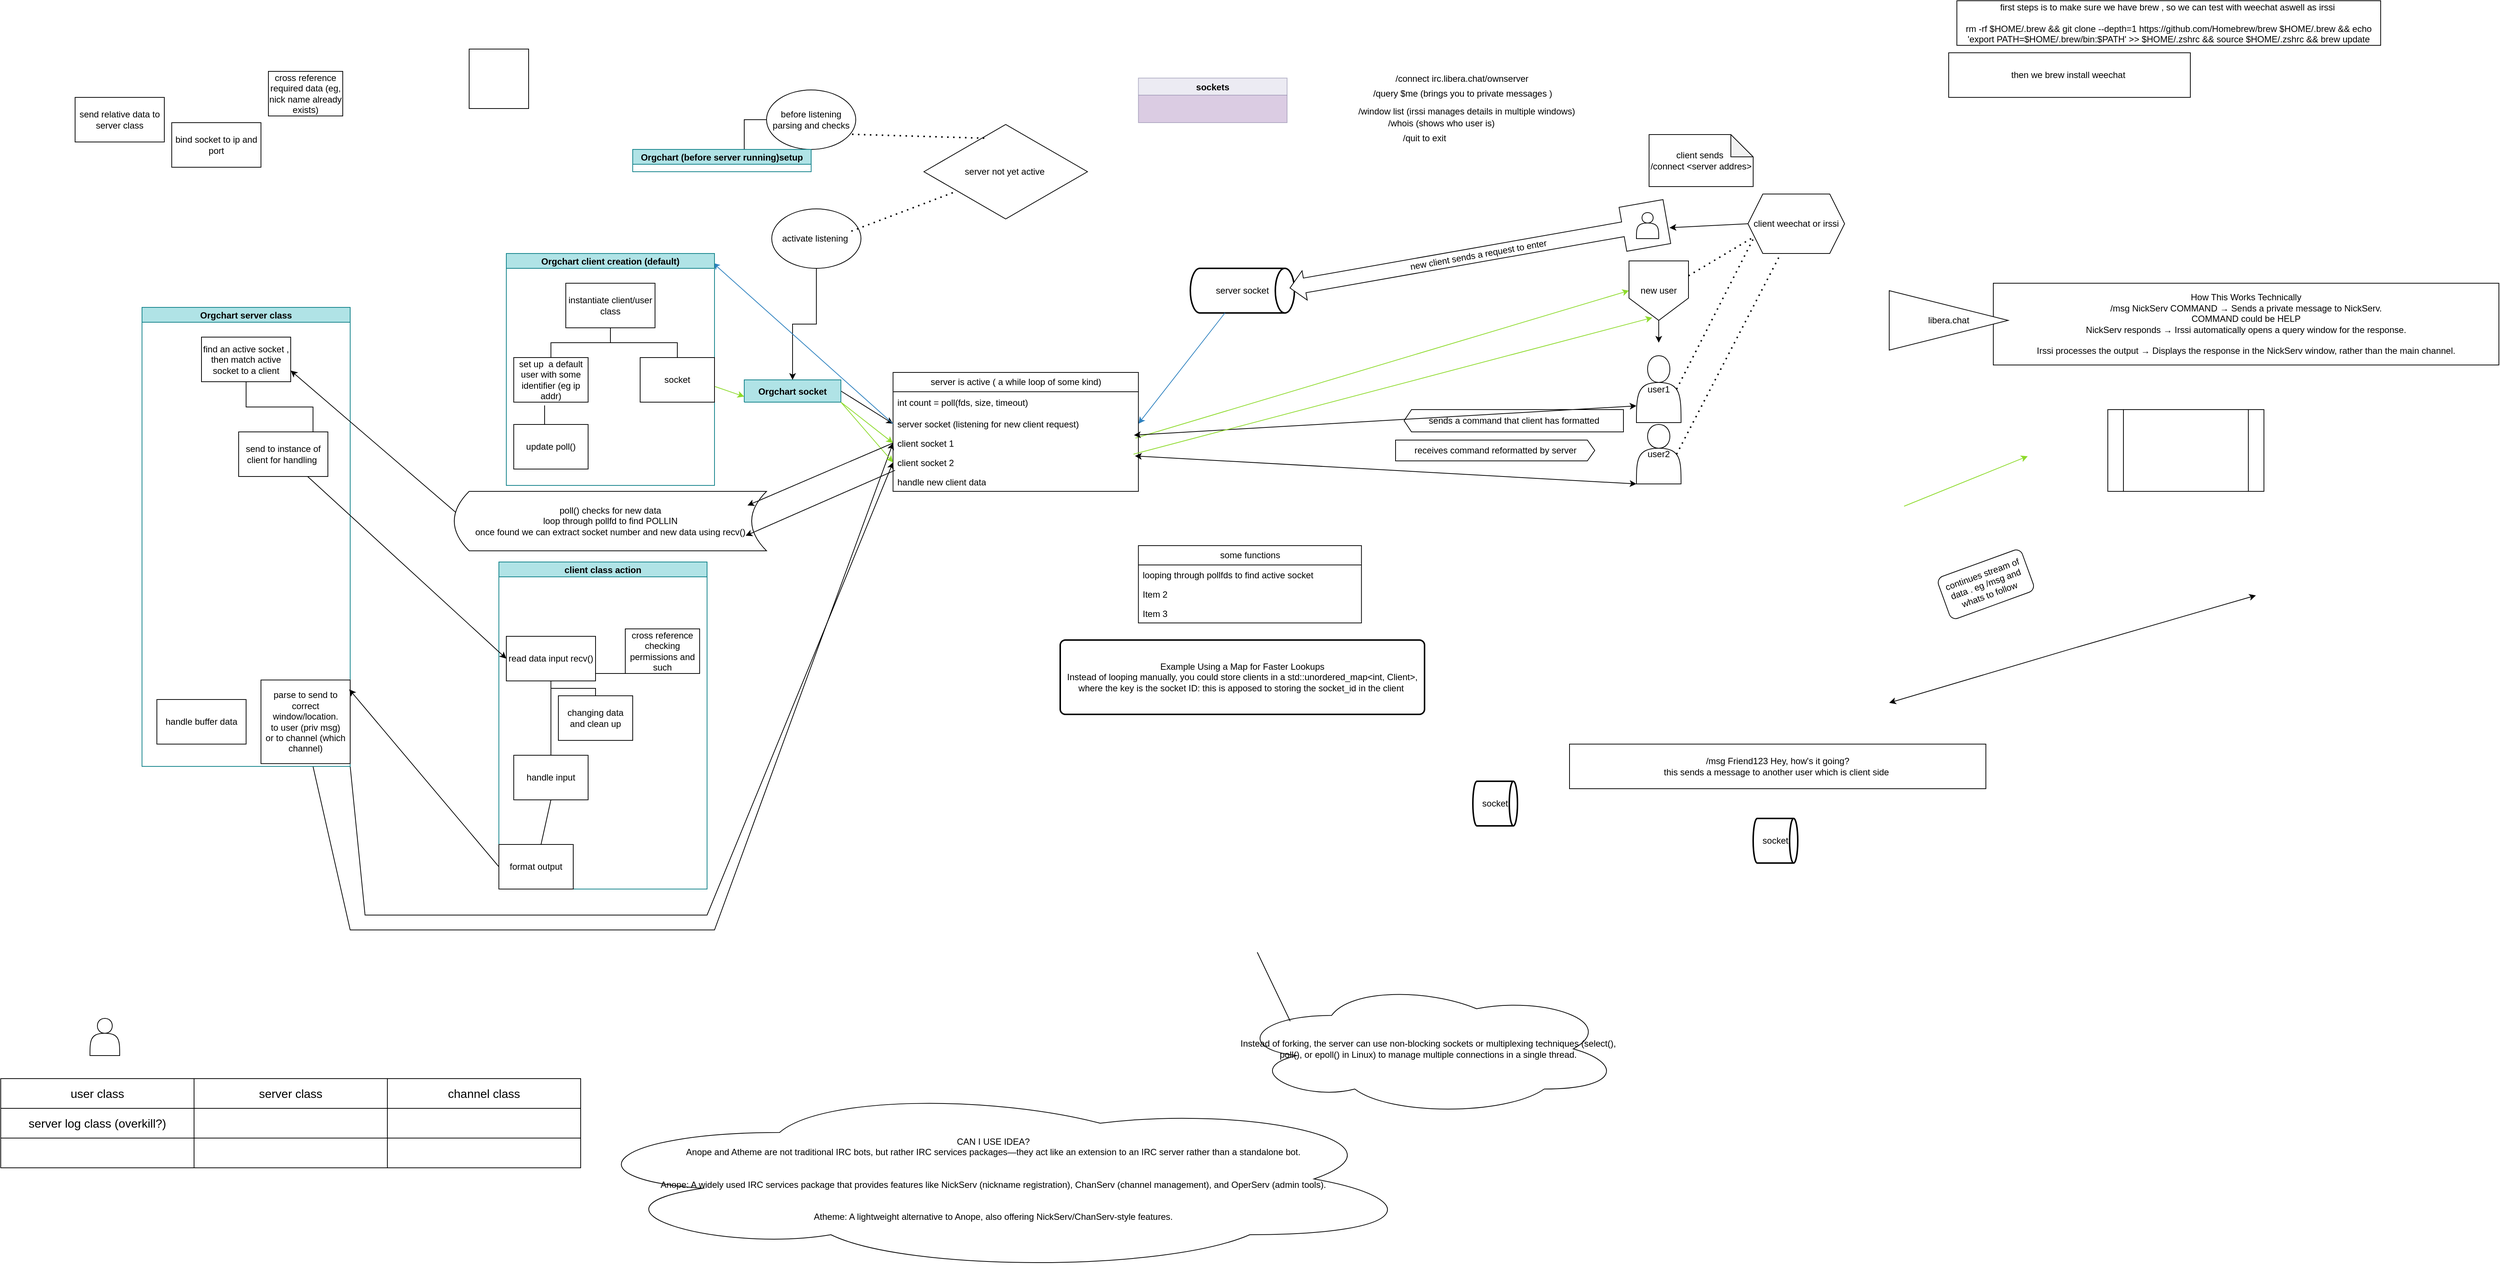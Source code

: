 <mxfile version="26.2.3">
  <diagram id="C5RBs43oDa-KdzZeNtuy" name="Page-1">
    <mxGraphModel dx="3628" dy="2296" grid="1" gridSize="10" guides="1" tooltips="1" connect="1" arrows="1" fold="1" page="1" pageScale="1" pageWidth="827" pageHeight="1169" math="0" shadow="0">
      <root>
        <mxCell id="WIyWlLk6GJQsqaUBKTNV-0" />
        <mxCell id="WIyWlLk6GJQsqaUBKTNV-1" parent="WIyWlLk6GJQsqaUBKTNV-0" />
        <mxCell id="5MD_yXAeS-COMyXmqL5d-62" value="sockets" style="swimlane;fillColor=#d0cee2;swimlaneFillColor=#A680B8;opacity=40;strokeColor=#56517e;" vertex="1" parent="WIyWlLk6GJQsqaUBKTNV-1">
          <mxGeometry x="140.15" y="-96" width="200" height="60" as="geometry" />
        </mxCell>
        <mxCell id="6PssmGfSwWKb-5sigFfC-0" value="first steps is to make sure we have brew , so we can test with weechat aswell as irssi&amp;nbsp;&lt;br&gt;&lt;br&gt;&lt;div&gt;rm -rf $HOME/.brew &amp;amp;&amp;amp; git clone --depth=1 https://github.com/Homebrew/brew $HOME/.brew &amp;amp;&amp;amp; echo &#39;export PATH=$HOME/.brew/bin:$PATH&#39; &amp;gt;&amp;gt; $HOME/.zshrc &amp;amp;&amp;amp; source $HOME/.zshrc &amp;amp;&amp;amp; brew update&lt;br&gt;&lt;/div&gt;" style="rounded=0;whiteSpace=wrap;html=1;" parent="WIyWlLk6GJQsqaUBKTNV-1" vertex="1">
          <mxGeometry x="1241" y="-200" width="570" height="60" as="geometry" />
        </mxCell>
        <mxCell id="6PssmGfSwWKb-5sigFfC-1" value="then we brew install weechat&amp;nbsp;" style="rounded=0;whiteSpace=wrap;html=1;" parent="WIyWlLk6GJQsqaUBKTNV-1" vertex="1">
          <mxGeometry x="1230" y="-130" width="325" height="60" as="geometry" />
        </mxCell>
        <mxCell id="6PssmGfSwWKb-5sigFfC-3" value="client weechat or irssi" style="shape=hexagon;perimeter=hexagonPerimeter2;whiteSpace=wrap;html=1;fixedSize=1;" parent="WIyWlLk6GJQsqaUBKTNV-1" vertex="1">
          <mxGeometry x="960" y="60" width="130" height="80" as="geometry" />
        </mxCell>
        <mxCell id="6PssmGfSwWKb-5sigFfC-4" value="server not yet active&amp;nbsp;" style="html=1;whiteSpace=wrap;aspect=fixed;shape=isoRectangle;" parent="WIyWlLk6GJQsqaUBKTNV-1" vertex="1">
          <mxGeometry x="-148.34" y="-36" width="220" height="132" as="geometry" />
        </mxCell>
        <mxCell id="6PssmGfSwWKb-5sigFfC-5" value="before listening parsing and checks" style="ellipse;whiteSpace=wrap;html=1;" parent="WIyWlLk6GJQsqaUBKTNV-1" vertex="1">
          <mxGeometry x="-360" y="-80" width="120" height="80" as="geometry" />
        </mxCell>
        <mxCell id="5MD_yXAeS-COMyXmqL5d-126" style="edgeStyle=orthogonalEdgeStyle;rounded=0;orthogonalLoop=1;jettySize=auto;html=1;exitX=0.5;exitY=1;exitDx=0;exitDy=0;entryX=0.5;entryY=0;entryDx=0;entryDy=0;" edge="1" parent="WIyWlLk6GJQsqaUBKTNV-1" source="6PssmGfSwWKb-5sigFfC-6" target="5MD_yXAeS-COMyXmqL5d-55">
          <mxGeometry relative="1" as="geometry" />
        </mxCell>
        <mxCell id="6PssmGfSwWKb-5sigFfC-6" value="activate listening&amp;nbsp;" style="ellipse;whiteSpace=wrap;html=1;" parent="WIyWlLk6GJQsqaUBKTNV-1" vertex="1">
          <mxGeometry x="-353" y="80" width="120" height="80" as="geometry" />
        </mxCell>
        <mxCell id="6PssmGfSwWKb-5sigFfC-8" value="" style="endArrow=none;dashed=1;html=1;dashPattern=1 3;strokeWidth=2;rounded=0;exitX=0.958;exitY=0.746;exitDx=0;exitDy=0;exitPerimeter=0;entryX=0.382;entryY=0.159;entryDx=0;entryDy=0;entryPerimeter=0;" parent="WIyWlLk6GJQsqaUBKTNV-1" target="6PssmGfSwWKb-5sigFfC-4" edge="1" source="6PssmGfSwWKb-5sigFfC-5">
          <mxGeometry width="50" height="50" relative="1" as="geometry">
            <mxPoint x="-250" y="300" as="sourcePoint" />
            <mxPoint x="-123.088" y="160" as="targetPoint" />
            <Array as="points" />
          </mxGeometry>
        </mxCell>
        <mxCell id="6PssmGfSwWKb-5sigFfC-9" value="" style="endArrow=none;dashed=1;html=1;dashPattern=1 3;strokeWidth=2;rounded=0;entryX=0.2;entryY=0.699;entryDx=0;entryDy=0;entryPerimeter=0;exitX=0.892;exitY=0.375;exitDx=0;exitDy=0;exitPerimeter=0;" parent="WIyWlLk6GJQsqaUBKTNV-1" target="6PssmGfSwWKb-5sigFfC-4" edge="1" source="6PssmGfSwWKb-5sigFfC-6">
          <mxGeometry width="50" height="50" relative="1" as="geometry">
            <mxPoint x="-210" y="460" as="sourcePoint" />
            <mxPoint x="-160" y="410" as="targetPoint" />
          </mxGeometry>
        </mxCell>
        <mxCell id="6PssmGfSwWKb-5sigFfC-16" value="/query $me (brings you to private messages )" style="text;strokeColor=none;fillColor=none;align=left;verticalAlign=middle;spacingLeft=4;spacingRight=4;overflow=hidden;points=[[0,0.5],[1,0.5]];portConstraint=eastwest;rotatable=0;whiteSpace=wrap;html=1;" parent="WIyWlLk6GJQsqaUBKTNV-1" vertex="1">
          <mxGeometry x="450" y="-90" width="350" height="30" as="geometry" />
        </mxCell>
        <mxCell id="6PssmGfSwWKb-5sigFfC-17" value="/connect irc.libera.chat/ownserver" style="text;strokeColor=none;fillColor=none;align=left;verticalAlign=middle;spacingLeft=4;spacingRight=4;overflow=hidden;points=[[0,0.5],[1,0.5]];portConstraint=eastwest;rotatable=0;whiteSpace=wrap;html=1;" parent="WIyWlLk6GJQsqaUBKTNV-1" vertex="1">
          <mxGeometry x="480" y="-110" width="390" height="30" as="geometry" />
        </mxCell>
        <mxCell id="6PssmGfSwWKb-5sigFfC-18" value="/quit to exit" style="text;strokeColor=none;fillColor=none;align=left;verticalAlign=middle;spacingLeft=4;spacingRight=4;overflow=hidden;points=[[0,0.5],[1,0.5]];portConstraint=eastwest;rotatable=0;whiteSpace=wrap;html=1;" parent="WIyWlLk6GJQsqaUBKTNV-1" vertex="1">
          <mxGeometry x="490" y="-30" width="310" height="30" as="geometry" />
        </mxCell>
        <mxCell id="6PssmGfSwWKb-5sigFfC-19" value="/whois (shows who user is)" style="text;strokeColor=none;fillColor=none;align=left;verticalAlign=middle;spacingLeft=4;spacingRight=4;overflow=hidden;points=[[0,0.5],[1,0.5]];portConstraint=eastwest;rotatable=0;whiteSpace=wrap;html=1;" parent="WIyWlLk6GJQsqaUBKTNV-1" vertex="1">
          <mxGeometry x="470" y="-50" width="290" height="30" as="geometry" />
        </mxCell>
        <mxCell id="6PssmGfSwWKb-5sigFfC-20" value="/window list (irssi manages details in multiple windows)" style="text;strokeColor=none;fillColor=none;align=left;verticalAlign=middle;spacingLeft=4;spacingRight=4;overflow=hidden;points=[[0,0.5],[1,0.5]];portConstraint=eastwest;rotatable=0;whiteSpace=wrap;html=1;" parent="WIyWlLk6GJQsqaUBKTNV-1" vertex="1">
          <mxGeometry x="430" y="-66" width="460" height="30" as="geometry" />
        </mxCell>
        <mxCell id="6PssmGfSwWKb-5sigFfC-22" value="&lt;div&gt;How This Works Technically&lt;/div&gt;&lt;div&gt;/msg NickServ COMMAND → Sends a private message to NickServ.&lt;/div&gt;&lt;div&gt;COMMAND could be HELP&lt;/div&gt;&lt;div&gt;NickServ responds → Irssi automatically opens a query window for the response.&lt;/div&gt;&lt;div&gt;&lt;br&gt;&lt;/div&gt;&lt;div&gt;Irssi processes the output → Displays the response in the NickServ window, rather than the main channel.&lt;/div&gt;" style="rounded=0;whiteSpace=wrap;html=1;" parent="WIyWlLk6GJQsqaUBKTNV-1" vertex="1">
          <mxGeometry x="1290" y="180" width="680" height="110" as="geometry" />
        </mxCell>
        <mxCell id="6PssmGfSwWKb-5sigFfC-24" value="libera.chat" style="triangle;whiteSpace=wrap;html=1;" parent="WIyWlLk6GJQsqaUBKTNV-1" vertex="1">
          <mxGeometry x="1150" y="190" width="160" height="80" as="geometry" />
        </mxCell>
        <mxCell id="6PssmGfSwWKb-5sigFfC-25" value="/msg Friend123 Hey, how&#39;s it going?&lt;br&gt;this sends a message to another user which is client side&amp;nbsp;" style="rounded=0;whiteSpace=wrap;html=1;" parent="WIyWlLk6GJQsqaUBKTNV-1" vertex="1">
          <mxGeometry x="720" y="800" width="560" height="60" as="geometry" />
        </mxCell>
        <mxCell id="6PssmGfSwWKb-5sigFfC-27" value="" style="shape=actor;whiteSpace=wrap;html=1;" parent="WIyWlLk6GJQsqaUBKTNV-1" vertex="1">
          <mxGeometry x="-1270" y="1169" width="40" height="50" as="geometry" />
        </mxCell>
        <mxCell id="6PssmGfSwWKb-5sigFfC-28" value="&lt;div&gt;CAN I USE IDEA?&lt;/div&gt;Anope and Atheme are not traditional IRC bots, but rather IRC services packages—they act like an extension to an IRC server rather than a standalone bot.&lt;br&gt;&lt;br&gt;&lt;br&gt;Anope: A widely used IRC services package that provides features like NickServ (nickname registration), ChanServ (channel management), and OperServ (admin tools).&lt;br&gt;&lt;br&gt;&lt;br&gt;Atheme: A lightweight alternative to Anope, also offering NickServ/ChanServ-style features." style="ellipse;shape=cloud;whiteSpace=wrap;html=1;" parent="WIyWlLk6GJQsqaUBKTNV-1" vertex="1">
          <mxGeometry x="-630" y="1260" width="1150" height="250" as="geometry" />
        </mxCell>
        <mxCell id="6PssmGfSwWKb-5sigFfC-29" value="" style="shape=table;startSize=0;container=1;collapsible=0;childLayout=tableLayout;fontSize=16;" parent="WIyWlLk6GJQsqaUBKTNV-1" vertex="1">
          <mxGeometry x="-1390" y="1250" width="780" height="120" as="geometry" />
        </mxCell>
        <mxCell id="6PssmGfSwWKb-5sigFfC-30" value="" style="shape=tableRow;horizontal=0;startSize=0;swimlaneHead=0;swimlaneBody=0;strokeColor=inherit;top=0;left=0;bottom=0;right=0;collapsible=0;dropTarget=0;fillColor=none;points=[[0,0.5],[1,0.5]];portConstraint=eastwest;fontSize=16;" parent="6PssmGfSwWKb-5sigFfC-29" vertex="1">
          <mxGeometry width="780" height="40" as="geometry" />
        </mxCell>
        <mxCell id="6PssmGfSwWKb-5sigFfC-31" value="user class" style="shape=partialRectangle;html=1;whiteSpace=wrap;connectable=0;strokeColor=inherit;overflow=hidden;fillColor=none;top=0;left=0;bottom=0;right=0;pointerEvents=1;fontSize=16;" parent="6PssmGfSwWKb-5sigFfC-30" vertex="1">
          <mxGeometry width="260" height="40" as="geometry">
            <mxRectangle width="260" height="40" as="alternateBounds" />
          </mxGeometry>
        </mxCell>
        <mxCell id="6PssmGfSwWKb-5sigFfC-32" value="server class" style="shape=partialRectangle;html=1;whiteSpace=wrap;connectable=0;strokeColor=inherit;overflow=hidden;fillColor=none;top=0;left=0;bottom=0;right=0;pointerEvents=1;fontSize=16;" parent="6PssmGfSwWKb-5sigFfC-30" vertex="1">
          <mxGeometry x="260" width="260" height="40" as="geometry">
            <mxRectangle width="260" height="40" as="alternateBounds" />
          </mxGeometry>
        </mxCell>
        <mxCell id="6PssmGfSwWKb-5sigFfC-33" value="channel class" style="shape=partialRectangle;html=1;whiteSpace=wrap;connectable=0;strokeColor=inherit;overflow=hidden;fillColor=none;top=0;left=0;bottom=0;right=0;pointerEvents=1;fontSize=16;" parent="6PssmGfSwWKb-5sigFfC-30" vertex="1">
          <mxGeometry x="520" width="260" height="40" as="geometry">
            <mxRectangle width="260" height="40" as="alternateBounds" />
          </mxGeometry>
        </mxCell>
        <mxCell id="6PssmGfSwWKb-5sigFfC-34" value="" style="shape=tableRow;horizontal=0;startSize=0;swimlaneHead=0;swimlaneBody=0;strokeColor=inherit;top=0;left=0;bottom=0;right=0;collapsible=0;dropTarget=0;fillColor=none;points=[[0,0.5],[1,0.5]];portConstraint=eastwest;fontSize=16;" parent="6PssmGfSwWKb-5sigFfC-29" vertex="1">
          <mxGeometry y="40" width="780" height="40" as="geometry" />
        </mxCell>
        <mxCell id="6PssmGfSwWKb-5sigFfC-35" value="server log class (overkill?)" style="shape=partialRectangle;html=1;whiteSpace=wrap;connectable=0;strokeColor=inherit;overflow=hidden;fillColor=none;top=0;left=0;bottom=0;right=0;pointerEvents=1;fontSize=16;" parent="6PssmGfSwWKb-5sigFfC-34" vertex="1">
          <mxGeometry width="260" height="40" as="geometry">
            <mxRectangle width="260" height="40" as="alternateBounds" />
          </mxGeometry>
        </mxCell>
        <mxCell id="6PssmGfSwWKb-5sigFfC-36" value="" style="shape=partialRectangle;html=1;whiteSpace=wrap;connectable=0;strokeColor=inherit;overflow=hidden;fillColor=none;top=0;left=0;bottom=0;right=0;pointerEvents=1;fontSize=16;" parent="6PssmGfSwWKb-5sigFfC-34" vertex="1">
          <mxGeometry x="260" width="260" height="40" as="geometry">
            <mxRectangle width="260" height="40" as="alternateBounds" />
          </mxGeometry>
        </mxCell>
        <mxCell id="6PssmGfSwWKb-5sigFfC-37" value="" style="shape=partialRectangle;html=1;whiteSpace=wrap;connectable=0;strokeColor=inherit;overflow=hidden;fillColor=none;top=0;left=0;bottom=0;right=0;pointerEvents=1;fontSize=16;" parent="6PssmGfSwWKb-5sigFfC-34" vertex="1">
          <mxGeometry x="520" width="260" height="40" as="geometry">
            <mxRectangle width="260" height="40" as="alternateBounds" />
          </mxGeometry>
        </mxCell>
        <mxCell id="6PssmGfSwWKb-5sigFfC-38" value="" style="shape=tableRow;horizontal=0;startSize=0;swimlaneHead=0;swimlaneBody=0;strokeColor=inherit;top=0;left=0;bottom=0;right=0;collapsible=0;dropTarget=0;fillColor=none;points=[[0,0.5],[1,0.5]];portConstraint=eastwest;fontSize=16;" parent="6PssmGfSwWKb-5sigFfC-29" vertex="1">
          <mxGeometry y="80" width="780" height="40" as="geometry" />
        </mxCell>
        <mxCell id="6PssmGfSwWKb-5sigFfC-39" value="" style="shape=partialRectangle;html=1;whiteSpace=wrap;connectable=0;strokeColor=inherit;overflow=hidden;fillColor=none;top=0;left=0;bottom=0;right=0;pointerEvents=1;fontSize=16;" parent="6PssmGfSwWKb-5sigFfC-38" vertex="1">
          <mxGeometry width="260" height="40" as="geometry">
            <mxRectangle width="260" height="40" as="alternateBounds" />
          </mxGeometry>
        </mxCell>
        <mxCell id="6PssmGfSwWKb-5sigFfC-40" value="" style="shape=partialRectangle;html=1;whiteSpace=wrap;connectable=0;strokeColor=inherit;overflow=hidden;fillColor=none;top=0;left=0;bottom=0;right=0;pointerEvents=1;fontSize=16;" parent="6PssmGfSwWKb-5sigFfC-38" vertex="1">
          <mxGeometry x="260" width="260" height="40" as="geometry">
            <mxRectangle width="260" height="40" as="alternateBounds" />
          </mxGeometry>
        </mxCell>
        <mxCell id="6PssmGfSwWKb-5sigFfC-41" value="" style="shape=partialRectangle;html=1;whiteSpace=wrap;connectable=0;strokeColor=inherit;overflow=hidden;fillColor=none;top=0;left=0;bottom=0;right=0;pointerEvents=1;fontSize=16;" parent="6PssmGfSwWKb-5sigFfC-38" vertex="1">
          <mxGeometry x="520" width="260" height="40" as="geometry">
            <mxRectangle width="260" height="40" as="alternateBounds" />
          </mxGeometry>
        </mxCell>
        <mxCell id="6PssmGfSwWKb-5sigFfC-42" value="" style="shape=process;whiteSpace=wrap;html=1;backgroundOutline=1;" parent="WIyWlLk6GJQsqaUBKTNV-1" vertex="1">
          <mxGeometry x="1444" y="350" width="210" height="110" as="geometry" />
        </mxCell>
        <mxCell id="6PssmGfSwWKb-5sigFfC-44" value="user2" style="shape=actor;whiteSpace=wrap;html=1;" parent="WIyWlLk6GJQsqaUBKTNV-1" vertex="1">
          <mxGeometry x="810" y="370" width="60" height="80" as="geometry" />
        </mxCell>
        <mxCell id="6PssmGfSwWKb-5sigFfC-45" value="" style="endArrow=none;dashed=1;html=1;dashPattern=1 3;strokeWidth=2;rounded=0;exitX=0.9;exitY=0.5;exitDx=0;exitDy=0;exitPerimeter=0;" parent="WIyWlLk6GJQsqaUBKTNV-1" source="6PssmGfSwWKb-5sigFfC-44" target="6PssmGfSwWKb-5sigFfC-3" edge="1">
          <mxGeometry width="50" height="50" relative="1" as="geometry">
            <mxPoint x="590" y="320" as="sourcePoint" />
            <mxPoint x="640" y="270" as="targetPoint" />
          </mxGeometry>
        </mxCell>
        <mxCell id="6PssmGfSwWKb-5sigFfC-48" value="" style="endArrow=classic;startArrow=classic;html=1;rounded=0;exitX=0.986;exitY=0.167;exitDx=0;exitDy=0;exitPerimeter=0;entryX=0;entryY=1;entryDx=0;entryDy=0;entryPerimeter=0;" parent="WIyWlLk6GJQsqaUBKTNV-1" source="5MD_yXAeS-COMyXmqL5d-67" target="6PssmGfSwWKb-5sigFfC-44" edge="1">
          <mxGeometry width="50" height="50" relative="1" as="geometry">
            <mxPoint x="400" y="520" as="sourcePoint" />
            <mxPoint x="450" y="470" as="targetPoint" />
          </mxGeometry>
        </mxCell>
        <mxCell id="6PssmGfSwWKb-5sigFfC-50" value="user1" style="shape=actor;whiteSpace=wrap;html=1;" parent="WIyWlLk6GJQsqaUBKTNV-1" vertex="1">
          <mxGeometry x="810" y="277.5" width="60" height="90" as="geometry" />
        </mxCell>
        <mxCell id="6PssmGfSwWKb-5sigFfC-51" value="" style="endArrow=none;dashed=1;html=1;dashPattern=1 3;strokeWidth=2;rounded=0;entryX=0;entryY=0.75;entryDx=0;entryDy=0;exitX=0.9;exitY=0.5;exitDx=0;exitDy=0;exitPerimeter=0;" parent="WIyWlLk6GJQsqaUBKTNV-1" source="6PssmGfSwWKb-5sigFfC-50" target="6PssmGfSwWKb-5sigFfC-3" edge="1">
          <mxGeometry width="50" height="50" relative="1" as="geometry">
            <mxPoint x="530" y="320" as="sourcePoint" />
            <mxPoint x="580" y="270" as="targetPoint" />
          </mxGeometry>
        </mxCell>
        <mxCell id="6PssmGfSwWKb-5sigFfC-53" value="" style="endArrow=classic;startArrow=classic;html=1;rounded=0;entryX=0.054;entryY=0.963;entryDx=0;entryDy=0;entryPerimeter=0;" parent="WIyWlLk6GJQsqaUBKTNV-1" edge="1">
          <mxGeometry width="50" height="50" relative="1" as="geometry">
            <mxPoint x="1150" y="744.441" as="sourcePoint" />
            <mxPoint x="1643.24" y="600.0" as="targetPoint" />
            <Array as="points">
              <mxPoint x="1390" y="673.33" />
            </Array>
          </mxGeometry>
        </mxCell>
        <mxCell id="6PssmGfSwWKb-5sigFfC-56" value="continues stream of data . eg /msg and whats to follow" style="rounded=1;whiteSpace=wrap;html=1;rotation=-20;" parent="WIyWlLk6GJQsqaUBKTNV-1" vertex="1">
          <mxGeometry x="1220" y="555" width="120" height="60" as="geometry" />
        </mxCell>
        <mxCell id="6PssmGfSwWKb-5sigFfC-61" value="Instead of forking, the server can use non-blocking sockets or multiplexing techniques (select(), poll(), or epoll() in Linux) to manage multiple connections in a single thread." style="ellipse;shape=cloud;whiteSpace=wrap;html=1;" parent="WIyWlLk6GJQsqaUBKTNV-1" vertex="1">
          <mxGeometry x="270" y="1120" width="520" height="180" as="geometry" />
        </mxCell>
        <mxCell id="6PssmGfSwWKb-5sigFfC-63" value="" style="endArrow=none;html=1;rounded=0;exitX=0.143;exitY=0.293;exitDx=0;exitDy=0;exitPerimeter=0;" parent="WIyWlLk6GJQsqaUBKTNV-1" source="6PssmGfSwWKb-5sigFfC-61" edge="1">
          <mxGeometry width="50" height="50" relative="1" as="geometry">
            <mxPoint x="340" y="940" as="sourcePoint" />
            <mxPoint x="300" y="1080" as="targetPoint" />
          </mxGeometry>
        </mxCell>
        <mxCell id="5MD_yXAeS-COMyXmqL5d-1" value="server socket" style="strokeWidth=2;html=1;shape=mxgraph.flowchart.direct_data;whiteSpace=wrap;" vertex="1" parent="WIyWlLk6GJQsqaUBKTNV-1">
          <mxGeometry x="210" y="160" width="140" height="60" as="geometry" />
        </mxCell>
        <mxCell id="5MD_yXAeS-COMyXmqL5d-2" value="" style="endArrow=classic;html=1;rounded=0;entryX=0;entryY=0.5;entryDx=0;entryDy=0;exitX=1;exitY=0.5;exitDx=0;exitDy=0;" edge="1" parent="WIyWlLk6GJQsqaUBKTNV-1" source="5MD_yXAeS-COMyXmqL5d-55" target="5MD_yXAeS-COMyXmqL5d-65">
          <mxGeometry width="50" height="50" relative="1" as="geometry">
            <mxPoint x="80" y="310" as="sourcePoint" />
            <mxPoint x="180" y="190" as="targetPoint" />
          </mxGeometry>
        </mxCell>
        <mxCell id="5MD_yXAeS-COMyXmqL5d-8" value="new client sends a request to enter" style="html=1;shadow=0;dashed=0;align=center;verticalAlign=middle;shape=mxgraph.arrows2.calloutArrow;dy=10;dx=20;notch=60;arrowHead=10;flipH=1;rotation=-10;" vertex="1" parent="WIyWlLk6GJQsqaUBKTNV-1">
          <mxGeometry x="340.15" y="111.74" width="514.68" height="60" as="geometry" />
        </mxCell>
        <mxCell id="5MD_yXAeS-COMyXmqL5d-9" value="&lt;div&gt;&lt;br&gt;&lt;/div&gt;" style="shape=actor;whiteSpace=wrap;html=1;align=center;" vertex="1" parent="WIyWlLk6GJQsqaUBKTNV-1">
          <mxGeometry x="810" y="85" width="30" height="35" as="geometry" />
        </mxCell>
        <mxCell id="5MD_yXAeS-COMyXmqL5d-11" value="" style="endArrow=classic;html=1;rounded=0;exitX=0;exitY=0.5;exitDx=0;exitDy=0;entryX=-0.004;entryY=0.646;entryDx=0;entryDy=0;entryPerimeter=0;" edge="1" parent="WIyWlLk6GJQsqaUBKTNV-1" source="6PssmGfSwWKb-5sigFfC-3" target="5MD_yXAeS-COMyXmqL5d-8">
          <mxGeometry width="50" height="50" relative="1" as="geometry">
            <mxPoint x="830" y="140" as="sourcePoint" />
            <mxPoint x="880" y="90" as="targetPoint" />
          </mxGeometry>
        </mxCell>
        <mxCell id="5MD_yXAeS-COMyXmqL5d-12" value="client sends&amp;nbsp;&lt;div&gt;/connect &amp;lt;server addres&amp;gt;&lt;/div&gt;" style="shape=note;whiteSpace=wrap;html=1;backgroundOutline=1;darkOpacity=0.05;" vertex="1" parent="WIyWlLk6GJQsqaUBKTNV-1">
          <mxGeometry x="827" y="-20" width="140" height="70" as="geometry" />
        </mxCell>
        <mxCell id="5MD_yXAeS-COMyXmqL5d-13" value="" style="endArrow=classic;html=1;rounded=0;fillColor=#dae8fc;strokeColor=#2D81BF;entryX=1;entryY=0.5;entryDx=0;entryDy=0;" edge="1" parent="WIyWlLk6GJQsqaUBKTNV-1" source="5MD_yXAeS-COMyXmqL5d-1" target="5MD_yXAeS-COMyXmqL5d-65">
          <mxGeometry width="50" height="50" relative="1" as="geometry">
            <mxPoint x="20" y="380" as="sourcePoint" />
            <mxPoint x="130" y="310" as="targetPoint" />
          </mxGeometry>
        </mxCell>
        <mxCell id="5MD_yXAeS-COMyXmqL5d-15" value="" style="endArrow=classic;html=1;rounded=0;entryX=-0.03;entryY=0.663;entryDx=0;entryDy=0;entryPerimeter=0;exitX=0.724;exitY=0.224;exitDx=0;exitDy=0;exitPerimeter=0;strokeColor=#8DDA2B;" edge="1" parent="WIyWlLk6GJQsqaUBKTNV-1">
          <mxGeometry width="50" height="50" relative="1" as="geometry">
            <mxPoint x="1170" y="480.0" as="sourcePoint" />
            <mxPoint x="1336.3" y="412.7" as="targetPoint" />
          </mxGeometry>
        </mxCell>
        <mxCell id="5MD_yXAeS-COMyXmqL5d-16" value="" style="endArrow=classic;html=1;rounded=0;exitX=0.988;exitY=0.244;exitDx=0;exitDy=0;strokeColor=#8DDA2B;entryX=0;entryY=0.5;entryDx=0;entryDy=0;exitPerimeter=0;" edge="1" parent="WIyWlLk6GJQsqaUBKTNV-1" source="5MD_yXAeS-COMyXmqL5d-66" target="5MD_yXAeS-COMyXmqL5d-19">
          <mxGeometry width="50" height="50" relative="1" as="geometry">
            <mxPoint x="340" y="355" as="sourcePoint" />
            <mxPoint x="790" y="190" as="targetPoint" />
          </mxGeometry>
        </mxCell>
        <mxCell id="5MD_yXAeS-COMyXmqL5d-22" style="edgeStyle=orthogonalEdgeStyle;rounded=0;orthogonalLoop=1;jettySize=auto;html=1;" edge="1" parent="WIyWlLk6GJQsqaUBKTNV-1" source="5MD_yXAeS-COMyXmqL5d-19">
          <mxGeometry relative="1" as="geometry">
            <mxPoint x="840" y="260" as="targetPoint" />
          </mxGeometry>
        </mxCell>
        <mxCell id="5MD_yXAeS-COMyXmqL5d-19" value="new user" style="shape=offPageConnector;whiteSpace=wrap;html=1;" vertex="1" parent="WIyWlLk6GJQsqaUBKTNV-1">
          <mxGeometry x="800" y="150" width="80" height="80" as="geometry" />
        </mxCell>
        <mxCell id="5MD_yXAeS-COMyXmqL5d-21" value="" style="endArrow=none;dashed=1;html=1;dashPattern=1 3;strokeWidth=2;rounded=0;entryX=0;entryY=0.75;entryDx=0;entryDy=0;exitX=1;exitY=0.25;exitDx=0;exitDy=0;" edge="1" parent="WIyWlLk6GJQsqaUBKTNV-1" source="5MD_yXAeS-COMyXmqL5d-19" target="6PssmGfSwWKb-5sigFfC-3">
          <mxGeometry width="50" height="50" relative="1" as="geometry">
            <mxPoint x="880" y="190" as="sourcePoint" />
            <mxPoint x="930" y="140" as="targetPoint" />
          </mxGeometry>
        </mxCell>
        <mxCell id="5MD_yXAeS-COMyXmqL5d-26" value="sends a command that client has formatted" style="html=1;shadow=0;dashed=0;align=center;verticalAlign=middle;shape=mxgraph.arrows2.arrow;dy=0;dx=10;notch=0;rotation=0;flipH=1;" vertex="1" parent="WIyWlLk6GJQsqaUBKTNV-1">
          <mxGeometry x="497.5" y="350" width="295" height="30" as="geometry" />
        </mxCell>
        <mxCell id="5MD_yXAeS-COMyXmqL5d-37" value="" style="endArrow=classic;html=1;rounded=0;entryX=0;entryY=0.5;entryDx=0;entryDy=0;exitX=1;exitY=1;exitDx=0;exitDy=0;" edge="1" parent="WIyWlLk6GJQsqaUBKTNV-1" source="5MD_yXAeS-COMyXmqL5d-94" target="5MD_yXAeS-COMyXmqL5d-67">
          <mxGeometry width="50" height="50" relative="1" as="geometry">
            <mxPoint x="-950" y="1020" as="sourcePoint" />
            <mxPoint x="110" y="910" as="targetPoint" />
            <Array as="points">
              <mxPoint x="-900" y="1030" />
              <mxPoint x="-440" y="1030" />
            </Array>
          </mxGeometry>
        </mxCell>
        <mxCell id="5MD_yXAeS-COMyXmqL5d-38" value="" style="endArrow=classic;html=1;rounded=0;entryX=0;entryY=0.5;entryDx=0;entryDy=0;" edge="1" parent="WIyWlLk6GJQsqaUBKTNV-1" target="5MD_yXAeS-COMyXmqL5d-66">
          <mxGeometry width="50" height="50" relative="1" as="geometry">
            <mxPoint x="-970" y="830" as="sourcePoint" />
            <mxPoint x="190" y="610" as="targetPoint" />
            <Array as="points">
              <mxPoint x="-920" y="1050" />
              <mxPoint x="-430" y="1050" />
            </Array>
          </mxGeometry>
        </mxCell>
        <mxCell id="5MD_yXAeS-COMyXmqL5d-39" value="" style="endArrow=classic;startArrow=classic;html=1;rounded=0;entryX=0;entryY=0.75;entryDx=0;entryDy=0;exitX=0.982;exitY=0.09;exitDx=0;exitDy=0;exitPerimeter=0;" edge="1" parent="WIyWlLk6GJQsqaUBKTNV-1" source="5MD_yXAeS-COMyXmqL5d-66" target="6PssmGfSwWKb-5sigFfC-50">
          <mxGeometry width="50" height="50" relative="1" as="geometry">
            <mxPoint x="480" y="510" as="sourcePoint" />
            <mxPoint x="530" y="460" as="targetPoint" />
          </mxGeometry>
        </mxCell>
        <mxCell id="5MD_yXAeS-COMyXmqL5d-42" value="receives command reformatted by server" style="html=1;shadow=0;dashed=0;align=center;verticalAlign=middle;shape=mxgraph.arrows2.arrow;dy=0;dx=10;notch=0;rotation=0;" vertex="1" parent="WIyWlLk6GJQsqaUBKTNV-1">
          <mxGeometry x="486.03" y="391" width="267.94" height="28" as="geometry" />
        </mxCell>
        <mxCell id="5MD_yXAeS-COMyXmqL5d-54" style="edgeStyle=elbowEdgeStyle;rounded=0;orthogonalLoop=1;jettySize=auto;html=1;startArrow=none;endArrow=none;exitX=0.5;exitY=1;exitDx=0;exitDy=0;" edge="1" parent="WIyWlLk6GJQsqaUBKTNV-1" source="5MD_yXAeS-COMyXmqL5d-48" target="6PssmGfSwWKb-5sigFfC-5">
          <mxGeometry relative="1" as="geometry" />
        </mxCell>
        <mxCell id="5MD_yXAeS-COMyXmqL5d-64" value="server is active ( a while loop of some kind)" style="swimlane;fontStyle=0;childLayout=stackLayout;horizontal=1;startSize=26;fillColor=none;horizontalStack=0;resizeParent=1;resizeParentMax=0;resizeLast=0;collapsible=1;marginBottom=0;html=1;" vertex="1" parent="WIyWlLk6GJQsqaUBKTNV-1">
          <mxGeometry x="-189.85" y="300" width="330" height="160" as="geometry" />
        </mxCell>
        <mxCell id="5MD_yXAeS-COMyXmqL5d-127" value="int count = poll(fds, size, timeout)" style="text;strokeColor=none;fillColor=none;align=left;verticalAlign=middle;spacingLeft=4;spacingRight=4;overflow=hidden;points=[[0,0.5],[1,0.5]];portConstraint=eastwest;rotatable=0;whiteSpace=wrap;html=1;" vertex="1" parent="5MD_yXAeS-COMyXmqL5d-64">
          <mxGeometry y="26" width="330" height="30" as="geometry" />
        </mxCell>
        <mxCell id="5MD_yXAeS-COMyXmqL5d-65" value="server socket (listening for new client request)" style="text;strokeColor=none;fillColor=none;align=left;verticalAlign=top;spacingLeft=4;spacingRight=4;overflow=hidden;rotatable=0;points=[[0,0.5],[1,0.5]];portConstraint=eastwest;whiteSpace=wrap;html=1;" vertex="1" parent="5MD_yXAeS-COMyXmqL5d-64">
          <mxGeometry y="56" width="330" height="26" as="geometry" />
        </mxCell>
        <mxCell id="5MD_yXAeS-COMyXmqL5d-66" value="client socket 1" style="text;strokeColor=none;fillColor=none;align=left;verticalAlign=top;spacingLeft=4;spacingRight=4;overflow=hidden;rotatable=0;points=[[0,0.5],[1,0.5]];portConstraint=eastwest;whiteSpace=wrap;html=1;" vertex="1" parent="5MD_yXAeS-COMyXmqL5d-64">
          <mxGeometry y="82" width="330" height="26" as="geometry" />
        </mxCell>
        <mxCell id="5MD_yXAeS-COMyXmqL5d-67" value="client socket 2" style="text;strokeColor=none;fillColor=none;align=left;verticalAlign=top;spacingLeft=4;spacingRight=4;overflow=hidden;rotatable=0;points=[[0,0.5],[1,0.5]];portConstraint=eastwest;whiteSpace=wrap;html=1;" vertex="1" parent="5MD_yXAeS-COMyXmqL5d-64">
          <mxGeometry y="108" width="330" height="26" as="geometry" />
        </mxCell>
        <mxCell id="5MD_yXAeS-COMyXmqL5d-71" value="handle new client data" style="text;strokeColor=none;fillColor=none;align=left;verticalAlign=top;spacingLeft=4;spacingRight=4;overflow=hidden;rotatable=0;points=[[0,0.5],[1,0.5]];portConstraint=eastwest;whiteSpace=wrap;html=1;" vertex="1" parent="5MD_yXAeS-COMyXmqL5d-64">
          <mxGeometry y="134" width="330" height="26" as="geometry" />
        </mxCell>
        <mxCell id="5MD_yXAeS-COMyXmqL5d-68" value="" style="endArrow=classic;html=1;rounded=0;fillColor=#dae8fc;strokeColor=#2D81BF;entryX=0.993;entryY=0.041;entryDx=0;entryDy=0;exitX=0;exitY=0.5;exitDx=0;exitDy=0;entryPerimeter=0;" edge="1" parent="WIyWlLk6GJQsqaUBKTNV-1" source="5MD_yXAeS-COMyXmqL5d-65" target="5MD_yXAeS-COMyXmqL5d-81">
          <mxGeometry width="50" height="50" relative="1" as="geometry">
            <mxPoint x="-293.34" y="459" as="sourcePoint" />
            <mxPoint x="-370" y="330" as="targetPoint" />
          </mxGeometry>
        </mxCell>
        <mxCell id="5MD_yXAeS-COMyXmqL5d-81" value="Orgchart client creation (default)" style="swimlane;startSize=20;horizontal=1;containerType=tree;newEdgeStyle={&quot;edgeStyle&quot;:&quot;elbowEdgeStyle&quot;,&quot;startArrow&quot;:&quot;none&quot;,&quot;endArrow&quot;:&quot;none&quot;};fillColor=#b0e3e6;strokeColor=#0e8088;" vertex="1" parent="WIyWlLk6GJQsqaUBKTNV-1">
          <mxGeometry x="-710" y="140" width="280" height="312" as="geometry" />
        </mxCell>
        <mxCell id="5MD_yXAeS-COMyXmqL5d-82" value="" style="edgeStyle=elbowEdgeStyle;elbow=vertical;sourcePerimeterSpacing=0;targetPerimeterSpacing=0;startArrow=none;endArrow=none;rounded=0;curved=0;" edge="1" parent="5MD_yXAeS-COMyXmqL5d-81" source="5MD_yXAeS-COMyXmqL5d-84" target="5MD_yXAeS-COMyXmqL5d-85">
          <mxGeometry relative="1" as="geometry" />
        </mxCell>
        <mxCell id="5MD_yXAeS-COMyXmqL5d-83" value="" style="edgeStyle=elbowEdgeStyle;elbow=vertical;sourcePerimeterSpacing=0;targetPerimeterSpacing=0;startArrow=none;endArrow=none;rounded=0;curved=0;" edge="1" parent="5MD_yXAeS-COMyXmqL5d-81" source="5MD_yXAeS-COMyXmqL5d-84" target="5MD_yXAeS-COMyXmqL5d-86">
          <mxGeometry relative="1" as="geometry" />
        </mxCell>
        <UserObject label="instantiate client/user class" treeRoot="1" id="5MD_yXAeS-COMyXmqL5d-84">
          <mxCell style="whiteSpace=wrap;html=1;align=center;treeFolding=1;treeMoving=1;newEdgeStyle={&quot;edgeStyle&quot;:&quot;elbowEdgeStyle&quot;,&quot;startArrow&quot;:&quot;none&quot;,&quot;endArrow&quot;:&quot;none&quot;};" vertex="1" parent="5MD_yXAeS-COMyXmqL5d-81">
            <mxGeometry x="80" y="40" width="120" height="60" as="geometry" />
          </mxCell>
        </UserObject>
        <mxCell id="5MD_yXAeS-COMyXmqL5d-85" value="socket" style="whiteSpace=wrap;html=1;align=center;verticalAlign=middle;treeFolding=1;treeMoving=1;newEdgeStyle={&quot;edgeStyle&quot;:&quot;elbowEdgeStyle&quot;,&quot;startArrow&quot;:&quot;none&quot;,&quot;endArrow&quot;:&quot;none&quot;};" vertex="1" parent="5MD_yXAeS-COMyXmqL5d-81">
          <mxGeometry x="180" y="140" width="100" height="60" as="geometry" />
        </mxCell>
        <mxCell id="5MD_yXAeS-COMyXmqL5d-86" value="set up&amp;nbsp; a default user with some identifier (eg ip addr)" style="whiteSpace=wrap;html=1;align=center;verticalAlign=middle;treeFolding=1;treeMoving=1;newEdgeStyle={&quot;edgeStyle&quot;:&quot;elbowEdgeStyle&quot;,&quot;startArrow&quot;:&quot;none&quot;,&quot;endArrow&quot;:&quot;none&quot;};" vertex="1" parent="5MD_yXAeS-COMyXmqL5d-81">
          <mxGeometry x="10" y="140" width="100" height="60" as="geometry" />
        </mxCell>
        <mxCell id="5MD_yXAeS-COMyXmqL5d-104" value="update poll()" style="whiteSpace=wrap;html=1;align=center;verticalAlign=middle;treeFolding=1;treeMoving=1;newEdgeStyle={&quot;edgeStyle&quot;:&quot;elbowEdgeStyle&quot;,&quot;startArrow&quot;:&quot;none&quot;,&quot;endArrow&quot;:&quot;none&quot;};" vertex="1" parent="5MD_yXAeS-COMyXmqL5d-81">
          <mxGeometry x="10" y="230" width="100" height="60" as="geometry" />
        </mxCell>
        <mxCell id="5MD_yXAeS-COMyXmqL5d-105" value="" style="edgeStyle=elbowEdgeStyle;rounded=0;orthogonalLoop=1;jettySize=auto;html=1;elbow=horizontal;startArrow=none;endArrow=none;entryX=0.413;entryY=1.072;entryDx=0;entryDy=0;entryPerimeter=0;" edge="1" source="5MD_yXAeS-COMyXmqL5d-104" target="5MD_yXAeS-COMyXmqL5d-86" parent="5MD_yXAeS-COMyXmqL5d-81">
          <mxGeometry relative="1" as="geometry">
            <mxPoint x="-50" y="156" as="targetPoint" />
          </mxGeometry>
        </mxCell>
        <UserObject label="bind socket to ip and port" treeRoot="1" id="5MD_yXAeS-COMyXmqL5d-87">
          <mxCell style="whiteSpace=wrap;html=1;align=center;treeFolding=1;treeMoving=1;newEdgeStyle={&quot;edgeStyle&quot;:&quot;elbowEdgeStyle&quot;,&quot;startArrow&quot;:&quot;none&quot;,&quot;endArrow&quot;:&quot;none&quot;};" vertex="1" parent="WIyWlLk6GJQsqaUBKTNV-1">
            <mxGeometry x="-1160" y="-36" width="120" height="60" as="geometry" />
          </mxCell>
        </UserObject>
        <mxCell id="5MD_yXAeS-COMyXmqL5d-88" value="cross reference required data (eg, nick name already exists)" style="whiteSpace=wrap;html=1;align=center;verticalAlign=middle;treeFolding=1;treeMoving=1;newEdgeStyle={&quot;edgeStyle&quot;:&quot;elbowEdgeStyle&quot;,&quot;startArrow&quot;:&quot;none&quot;,&quot;endArrow&quot;:&quot;none&quot;};" vertex="1" parent="WIyWlLk6GJQsqaUBKTNV-1">
          <mxGeometry x="-1030" y="-105" width="100" height="60" as="geometry" />
        </mxCell>
        <mxCell id="5MD_yXAeS-COMyXmqL5d-89" value="" style="endArrow=classic;html=1;rounded=0;strokeColor=#8DDA2B;exitX=1.007;exitY=0.65;exitDx=0;exitDy=0;exitPerimeter=0;entryX=0;entryY=0.75;entryDx=0;entryDy=0;" edge="1" parent="WIyWlLk6GJQsqaUBKTNV-1" source="5MD_yXAeS-COMyXmqL5d-85" target="5MD_yXAeS-COMyXmqL5d-55">
          <mxGeometry width="50" height="50" relative="1" as="geometry">
            <mxPoint x="-440" y="510" as="sourcePoint" />
            <mxPoint x="-330" y="460" as="targetPoint" />
            <Array as="points" />
          </mxGeometry>
        </mxCell>
        <mxCell id="5MD_yXAeS-COMyXmqL5d-90" value="" style="endArrow=classic;html=1;rounded=0;strokeColor=#8DDA2B;entryX=0;entryY=0.5;entryDx=0;entryDy=0;exitX=1;exitY=1;exitDx=0;exitDy=0;" edge="1" parent="WIyWlLk6GJQsqaUBKTNV-1" source="5MD_yXAeS-COMyXmqL5d-55" target="5MD_yXAeS-COMyXmqL5d-66">
          <mxGeometry width="50" height="50" relative="1" as="geometry">
            <mxPoint x="-355" y="510" as="sourcePoint" />
            <mxPoint x="-245" y="460" as="targetPoint" />
          </mxGeometry>
        </mxCell>
        <mxCell id="5MD_yXAeS-COMyXmqL5d-91" value="" style="endArrow=classic;html=1;rounded=0;strokeColor=#8DDA2B;exitX=1;exitY=1;exitDx=0;exitDy=0;entryX=0;entryY=0.5;entryDx=0;entryDy=0;" edge="1" parent="WIyWlLk6GJQsqaUBKTNV-1" source="5MD_yXAeS-COMyXmqL5d-55" target="5MD_yXAeS-COMyXmqL5d-67">
          <mxGeometry width="50" height="50" relative="1" as="geometry">
            <mxPoint x="-230" y="480" as="sourcePoint" />
            <mxPoint x="-173" y="505" as="targetPoint" />
          </mxGeometry>
        </mxCell>
        <mxCell id="5MD_yXAeS-COMyXmqL5d-92" value="" style="endArrow=classic;html=1;rounded=0;exitX=0.98;exitY=0.077;exitDx=0;exitDy=0;strokeColor=#8DDA2B;entryX=0.392;entryY=0.954;entryDx=0;entryDy=0;exitPerimeter=0;entryPerimeter=0;" edge="1" parent="WIyWlLk6GJQsqaUBKTNV-1" source="5MD_yXAeS-COMyXmqL5d-67" target="5MD_yXAeS-COMyXmqL5d-19">
          <mxGeometry width="50" height="50" relative="1" as="geometry">
            <mxPoint x="410" y="360" as="sourcePoint" />
            <mxPoint x="1087" y="102" as="targetPoint" />
          </mxGeometry>
        </mxCell>
        <mxCell id="6PssmGfSwWKb-5sigFfC-52" value="socket" style="strokeWidth=2;html=1;shape=mxgraph.flowchart.direct_data;whiteSpace=wrap;" parent="WIyWlLk6GJQsqaUBKTNV-1" vertex="1">
          <mxGeometry x="590" y="850" width="60" height="60" as="geometry" />
        </mxCell>
        <mxCell id="6PssmGfSwWKb-5sigFfC-46" value="socket" style="strokeWidth=2;html=1;shape=mxgraph.flowchart.direct_data;whiteSpace=wrap;" parent="WIyWlLk6GJQsqaUBKTNV-1" vertex="1">
          <mxGeometry x="967" y="900" width="60" height="60" as="geometry" />
        </mxCell>
        <UserObject label="send relative data to server class" treeRoot="1" id="5MD_yXAeS-COMyXmqL5d-93">
          <mxCell style="whiteSpace=wrap;html=1;align=center;treeFolding=1;treeMoving=1;newEdgeStyle={&quot;edgeStyle&quot;:&quot;elbowEdgeStyle&quot;,&quot;startArrow&quot;:&quot;none&quot;,&quot;endArrow&quot;:&quot;none&quot;};" vertex="1" parent="WIyWlLk6GJQsqaUBKTNV-1">
            <mxGeometry x="-1290" y="-70" width="120" height="60" as="geometry" />
          </mxCell>
        </UserObject>
        <mxCell id="5MD_yXAeS-COMyXmqL5d-94" value="Orgchart server class" style="swimlane;startSize=20;horizontal=1;containerType=tree;newEdgeStyle={&quot;edgeStyle&quot;:&quot;elbowEdgeStyle&quot;,&quot;startArrow&quot;:&quot;none&quot;,&quot;endArrow&quot;:&quot;none&quot;};fillColor=#b0e3e6;strokeColor=#0e8088;" vertex="1" parent="WIyWlLk6GJQsqaUBKTNV-1">
          <mxGeometry x="-1200" y="212.5" width="280" height="617.5" as="geometry" />
        </mxCell>
        <mxCell id="5MD_yXAeS-COMyXmqL5d-96" value="" style="edgeStyle=elbowEdgeStyle;elbow=vertical;sourcePerimeterSpacing=0;targetPerimeterSpacing=0;startArrow=none;endArrow=none;rounded=0;curved=0;" edge="1" parent="5MD_yXAeS-COMyXmqL5d-94" source="5MD_yXAeS-COMyXmqL5d-97">
          <mxGeometry relative="1" as="geometry">
            <mxPoint x="230" y="167.5" as="targetPoint" />
          </mxGeometry>
        </mxCell>
        <UserObject label="find an active socket , then match active socket to a client" treeRoot="1" id="5MD_yXAeS-COMyXmqL5d-97">
          <mxCell style="whiteSpace=wrap;html=1;align=center;treeFolding=1;treeMoving=1;newEdgeStyle={&quot;edgeStyle&quot;:&quot;elbowEdgeStyle&quot;,&quot;startArrow&quot;:&quot;none&quot;,&quot;endArrow&quot;:&quot;none&quot;};" vertex="1" parent="5MD_yXAeS-COMyXmqL5d-94">
            <mxGeometry x="80" y="40" width="120" height="60" as="geometry" />
          </mxCell>
        </UserObject>
        <UserObject label="parse to send to correct window/location.&lt;div&gt;to user (priv msg)&lt;/div&gt;&lt;div&gt;or to channel (which channel)&lt;/div&gt;" treeRoot="1" id="5MD_yXAeS-COMyXmqL5d-142">
          <mxCell style="whiteSpace=wrap;html=1;align=center;treeFolding=1;treeMoving=1;newEdgeStyle={&quot;edgeStyle&quot;:&quot;elbowEdgeStyle&quot;,&quot;startArrow&quot;:&quot;none&quot;,&quot;endArrow&quot;:&quot;none&quot;};" vertex="1" parent="5MD_yXAeS-COMyXmqL5d-94">
            <mxGeometry x="160" y="501.25" width="120" height="112.5" as="geometry" />
          </mxCell>
        </UserObject>
        <UserObject label="handle buffer data" treeRoot="1" id="5MD_yXAeS-COMyXmqL5d-143">
          <mxCell style="whiteSpace=wrap;html=1;align=center;treeFolding=1;treeMoving=1;newEdgeStyle={&quot;edgeStyle&quot;:&quot;elbowEdgeStyle&quot;,&quot;startArrow&quot;:&quot;none&quot;,&quot;endArrow&quot;:&quot;none&quot;};" vertex="1" parent="5MD_yXAeS-COMyXmqL5d-94">
            <mxGeometry x="20" y="527.5" width="120" height="60" as="geometry" />
          </mxCell>
        </UserObject>
        <UserObject label="send to instance of client for handling&amp;nbsp;" treeRoot="1" id="5MD_yXAeS-COMyXmqL5d-144">
          <mxCell style="whiteSpace=wrap;html=1;align=center;treeFolding=1;treeMoving=1;newEdgeStyle={&quot;edgeStyle&quot;:&quot;elbowEdgeStyle&quot;,&quot;startArrow&quot;:&quot;none&quot;,&quot;endArrow&quot;:&quot;none&quot;};" vertex="1" parent="5MD_yXAeS-COMyXmqL5d-94">
            <mxGeometry x="130" y="167.5" width="120" height="60" as="geometry" />
          </mxCell>
        </UserObject>
        <mxCell id="5MD_yXAeS-COMyXmqL5d-100" value="poll() checks for new data&lt;div&gt;loop through pollfd to find POLLIN&lt;/div&gt;&lt;div&gt;once found we can extract socket number and new data using recv()&lt;/div&gt;" style="shape=dataStorage;whiteSpace=wrap;html=1;fixedSize=1;" vertex="1" parent="WIyWlLk6GJQsqaUBKTNV-1">
          <mxGeometry x="-780" y="460" width="420" height="80" as="geometry" />
        </mxCell>
        <mxCell id="5MD_yXAeS-COMyXmqL5d-101" value="" style="endArrow=classic;html=1;rounded=0;exitX=0;exitY=0.5;exitDx=0;exitDy=0;entryX=0.939;entryY=0.237;entryDx=0;entryDy=0;entryPerimeter=0;" edge="1" parent="WIyWlLk6GJQsqaUBKTNV-1" source="5MD_yXAeS-COMyXmqL5d-66" target="5MD_yXAeS-COMyXmqL5d-100">
          <mxGeometry width="50" height="50" relative="1" as="geometry">
            <mxPoint x="-330" y="510" as="sourcePoint" />
            <mxPoint x="-280" y="460" as="targetPoint" />
          </mxGeometry>
        </mxCell>
        <mxCell id="5MD_yXAeS-COMyXmqL5d-102" value="" style="endArrow=classic;html=1;rounded=0;entryX=0.933;entryY=0.746;entryDx=0;entryDy=0;entryPerimeter=0;exitX=0.008;exitY=0.91;exitDx=0;exitDy=0;exitPerimeter=0;" edge="1" parent="WIyWlLk6GJQsqaUBKTNV-1" source="5MD_yXAeS-COMyXmqL5d-67" target="5MD_yXAeS-COMyXmqL5d-100">
          <mxGeometry width="50" height="50" relative="1" as="geometry">
            <mxPoint x="-340" y="540" as="sourcePoint" />
            <mxPoint x="-290" y="490" as="targetPoint" />
          </mxGeometry>
        </mxCell>
        <mxCell id="5MD_yXAeS-COMyXmqL5d-27" value="client class action" style="swimlane;startSize=20;horizontal=1;containerType=tree;newEdgeStyle={&quot;edgeStyle&quot;:&quot;elbowEdgeStyle&quot;,&quot;startArrow&quot;:&quot;none&quot;,&quot;endArrow&quot;:&quot;none&quot;};fillColor=#b0e3e6;strokeColor=#0e8088;" vertex="1" parent="WIyWlLk6GJQsqaUBKTNV-1">
          <mxGeometry x="-720" y="555" width="280" height="440" as="geometry" />
        </mxCell>
        <mxCell id="5MD_yXAeS-COMyXmqL5d-28" value="" style="edgeStyle=elbowEdgeStyle;elbow=vertical;sourcePerimeterSpacing=0;targetPerimeterSpacing=0;startArrow=none;endArrow=none;rounded=0;curved=0;" edge="1" parent="5MD_yXAeS-COMyXmqL5d-27" source="5MD_yXAeS-COMyXmqL5d-30" target="5MD_yXAeS-COMyXmqL5d-31">
          <mxGeometry relative="1" as="geometry" />
        </mxCell>
        <mxCell id="5MD_yXAeS-COMyXmqL5d-29" value="" style="edgeStyle=elbowEdgeStyle;elbow=vertical;sourcePerimeterSpacing=0;targetPerimeterSpacing=0;startArrow=none;endArrow=none;rounded=0;curved=0;" edge="1" parent="5MD_yXAeS-COMyXmqL5d-27" source="5MD_yXAeS-COMyXmqL5d-30" target="5MD_yXAeS-COMyXmqL5d-32">
          <mxGeometry relative="1" as="geometry" />
        </mxCell>
        <UserObject label="read data input recv()" treeRoot="1" id="5MD_yXAeS-COMyXmqL5d-30">
          <mxCell style="whiteSpace=wrap;html=1;align=center;treeFolding=1;treeMoving=1;newEdgeStyle={&quot;edgeStyle&quot;:&quot;elbowEdgeStyle&quot;,&quot;startArrow&quot;:&quot;none&quot;,&quot;endArrow&quot;:&quot;none&quot;};" vertex="1" parent="5MD_yXAeS-COMyXmqL5d-27">
            <mxGeometry x="10" y="100" width="120" height="60" as="geometry" />
          </mxCell>
        </UserObject>
        <mxCell id="5MD_yXAeS-COMyXmqL5d-31" value="handle input" style="whiteSpace=wrap;html=1;align=center;verticalAlign=middle;treeFolding=1;treeMoving=1;newEdgeStyle={&quot;edgeStyle&quot;:&quot;elbowEdgeStyle&quot;,&quot;startArrow&quot;:&quot;none&quot;,&quot;endArrow&quot;:&quot;none&quot;};" vertex="1" parent="5MD_yXAeS-COMyXmqL5d-27">
          <mxGeometry x="20" y="260" width="100" height="60" as="geometry" />
        </mxCell>
        <mxCell id="5MD_yXAeS-COMyXmqL5d-32" value="changing data and clean up" style="whiteSpace=wrap;html=1;align=center;verticalAlign=middle;treeFolding=1;treeMoving=1;newEdgeStyle={&quot;edgeStyle&quot;:&quot;elbowEdgeStyle&quot;,&quot;startArrow&quot;:&quot;none&quot;,&quot;endArrow&quot;:&quot;none&quot;};" vertex="1" parent="5MD_yXAeS-COMyXmqL5d-27">
          <mxGeometry x="80" y="180" width="100" height="60" as="geometry" />
        </mxCell>
        <mxCell id="5MD_yXAeS-COMyXmqL5d-35" value="format output" style="whiteSpace=wrap;html=1;align=center;verticalAlign=middle;treeFolding=1;treeMoving=1;newEdgeStyle={&quot;edgeStyle&quot;:&quot;elbowEdgeStyle&quot;,&quot;startArrow&quot;:&quot;none&quot;,&quot;endArrow&quot;:&quot;none&quot;};" vertex="1" parent="5MD_yXAeS-COMyXmqL5d-27">
          <mxGeometry y="380" width="100" height="60" as="geometry" />
        </mxCell>
        <mxCell id="5MD_yXAeS-COMyXmqL5d-36" value="" style="endArrow=none;html=1;rounded=0;entryX=0.5;entryY=1;entryDx=0;entryDy=0;" edge="1" parent="5MD_yXAeS-COMyXmqL5d-27" source="5MD_yXAeS-COMyXmqL5d-35" target="5MD_yXAeS-COMyXmqL5d-31">
          <mxGeometry width="50" height="50" relative="1" as="geometry">
            <mxPoint x="38" y="240" as="sourcePoint" />
            <mxPoint x="88" y="190" as="targetPoint" />
          </mxGeometry>
        </mxCell>
        <mxCell id="5MD_yXAeS-COMyXmqL5d-148" style="edgeStyle=elbowEdgeStyle;rounded=0;orthogonalLoop=1;jettySize=auto;html=1;startArrow=none;endArrow=none;exitX=0.5;exitY=1;exitDx=0;exitDy=0;entryX=0.25;entryY=0;entryDx=0;entryDy=0;" edge="1" parent="5MD_yXAeS-COMyXmqL5d-27" source="5MD_yXAeS-COMyXmqL5d-99" target="5MD_yXAeS-COMyXmqL5d-30">
          <mxGeometry relative="1" as="geometry" />
        </mxCell>
        <mxCell id="5MD_yXAeS-COMyXmqL5d-99" value="cross reference checking permissions and such" style="whiteSpace=wrap;html=1;align=center;verticalAlign=middle;treeFolding=1;treeMoving=1;newEdgeStyle={&quot;edgeStyle&quot;:&quot;elbowEdgeStyle&quot;,&quot;startArrow&quot;:&quot;none&quot;,&quot;endArrow&quot;:&quot;none&quot;};" vertex="1" parent="5MD_yXAeS-COMyXmqL5d-27">
          <mxGeometry x="170" y="90" width="100" height="60" as="geometry" />
        </mxCell>
        <mxCell id="5MD_yXAeS-COMyXmqL5d-55" value="Orgchart socket" style="swimlane;startSize=30;horizontal=1;containerType=tree;newEdgeStyle={&quot;edgeStyle&quot;:&quot;elbowEdgeStyle&quot;,&quot;startArrow&quot;:&quot;none&quot;,&quot;endArrow&quot;:&quot;none&quot;};fillColor=#b0e3e6;strokeColor=#0e8088;swimlaneFillColor=default;" vertex="1" collapsed="1" parent="WIyWlLk6GJQsqaUBKTNV-1">
          <mxGeometry x="-390" y="310" width="130" height="30" as="geometry">
            <mxRectangle x="-390" y="400" width="157" height="375" as="alternateBounds" />
          </mxGeometry>
        </mxCell>
        <mxCell id="5MD_yXAeS-COMyXmqL5d-56" value="" style="edgeStyle=elbowEdgeStyle;elbow=vertical;sourcePerimeterSpacing=0;targetPerimeterSpacing=0;startArrow=none;endArrow=none;rounded=0;curved=0;" edge="1" parent="5MD_yXAeS-COMyXmqL5d-55" source="5MD_yXAeS-COMyXmqL5d-58" target="5MD_yXAeS-COMyXmqL5d-59">
          <mxGeometry relative="1" as="geometry" />
        </mxCell>
        <UserObject label="bind socket to ip and port" treeRoot="1" id="5MD_yXAeS-COMyXmqL5d-58">
          <mxCell style="whiteSpace=wrap;html=1;align=center;treeFolding=1;treeMoving=1;newEdgeStyle={&quot;edgeStyle&quot;:&quot;elbowEdgeStyle&quot;,&quot;startArrow&quot;:&quot;none&quot;,&quot;endArrow&quot;:&quot;none&quot;};" vertex="1" parent="5MD_yXAeS-COMyXmqL5d-55">
            <mxGeometry x="18.5" y="140" width="120" height="60" as="geometry" />
          </mxCell>
        </UserObject>
        <mxCell id="5MD_yXAeS-COMyXmqL5d-59" value="make socket listen" style="whiteSpace=wrap;html=1;align=center;verticalAlign=middle;treeFolding=1;treeMoving=1;newEdgeStyle={&quot;edgeStyle&quot;:&quot;elbowEdgeStyle&quot;,&quot;startArrow&quot;:&quot;none&quot;,&quot;endArrow&quot;:&quot;none&quot;};" vertex="1" parent="5MD_yXAeS-COMyXmqL5d-55">
          <mxGeometry x="28.5" y="240" width="100" height="60" as="geometry" />
        </mxCell>
        <mxCell id="5MD_yXAeS-COMyXmqL5d-70" style="edgeStyle=elbowEdgeStyle;rounded=0;orthogonalLoop=1;jettySize=auto;html=1;startArrow=none;endArrow=none;exitX=0.5;exitY=1;exitDx=0;exitDy=0;entryX=0.5;entryY=0;entryDx=0;entryDy=0;" edge="1" parent="5MD_yXAeS-COMyXmqL5d-55" source="5MD_yXAeS-COMyXmqL5d-69" target="5MD_yXAeS-COMyXmqL5d-58">
          <mxGeometry relative="1" as="geometry" />
        </mxCell>
        <UserObject label="create socket&amp;nbsp;" treeRoot="1" id="5MD_yXAeS-COMyXmqL5d-69">
          <mxCell style="whiteSpace=wrap;html=1;align=center;treeFolding=1;treeMoving=1;newEdgeStyle={&quot;edgeStyle&quot;:&quot;elbowEdgeStyle&quot;,&quot;startArrow&quot;:&quot;none&quot;,&quot;endArrow&quot;:&quot;none&quot;};" vertex="1" parent="5MD_yXAeS-COMyXmqL5d-55">
            <mxGeometry x="18.5" y="40" width="120" height="60" as="geometry" />
          </mxCell>
        </UserObject>
        <mxCell id="5MD_yXAeS-COMyXmqL5d-117" value="" style="whiteSpace=wrap;html=1;aspect=fixed;" vertex="1" parent="WIyWlLk6GJQsqaUBKTNV-1">
          <mxGeometry x="-760" y="-135" width="80" height="80" as="geometry" />
        </mxCell>
        <mxCell id="5MD_yXAeS-COMyXmqL5d-48" value="Orgchart (before server running)setup" style="swimlane;startSize=20;horizontal=1;containerType=tree;newEdgeStyle={&quot;edgeStyle&quot;:&quot;elbowEdgeStyle&quot;,&quot;startArrow&quot;:&quot;none&quot;,&quot;endArrow&quot;:&quot;none&quot;};fillColor=#b0e3e6;swimlaneFillColor=default;glass=0;shadow=0;fillStyle=auto;strokeColor=#0e8088;" vertex="1" collapsed="1" parent="WIyWlLk6GJQsqaUBKTNV-1">
          <mxGeometry x="-540" width="240" height="30" as="geometry">
            <mxRectangle x="-540" width="363" height="480" as="alternateBounds" />
          </mxGeometry>
        </mxCell>
        <mxCell id="5MD_yXAeS-COMyXmqL5d-49" value="" style="edgeStyle=elbowEdgeStyle;elbow=vertical;sourcePerimeterSpacing=0;targetPerimeterSpacing=0;startArrow=none;endArrow=none;rounded=0;curved=0;" edge="1" parent="5MD_yXAeS-COMyXmqL5d-48" source="5MD_yXAeS-COMyXmqL5d-51" target="5MD_yXAeS-COMyXmqL5d-52">
          <mxGeometry relative="1" as="geometry" />
        </mxCell>
        <mxCell id="5MD_yXAeS-COMyXmqL5d-50" value="" style="edgeStyle=elbowEdgeStyle;elbow=vertical;sourcePerimeterSpacing=0;targetPerimeterSpacing=0;startArrow=none;endArrow=none;rounded=0;curved=0;" edge="1" parent="5MD_yXAeS-COMyXmqL5d-48" source="5MD_yXAeS-COMyXmqL5d-51" target="5MD_yXAeS-COMyXmqL5d-53">
          <mxGeometry relative="1" as="geometry" />
        </mxCell>
        <UserObject label="server set up" treeRoot="1" id="5MD_yXAeS-COMyXmqL5d-51">
          <mxCell style="whiteSpace=wrap;html=1;align=center;treeFolding=1;treeMoving=1;newEdgeStyle={&quot;edgeStyle&quot;:&quot;elbowEdgeStyle&quot;,&quot;startArrow&quot;:&quot;none&quot;,&quot;endArrow&quot;:&quot;none&quot;};" vertex="1" parent="5MD_yXAeS-COMyXmqL5d-48">
            <mxGeometry x="80" y="40" width="120" height="60" as="geometry" />
          </mxCell>
        </UserObject>
        <mxCell id="5MD_yXAeS-COMyXmqL5d-125" style="edgeStyle=elbowEdgeStyle;rounded=0;orthogonalLoop=1;jettySize=auto;html=1;startArrow=none;endArrow=none;exitX=0.5;exitY=1;exitDx=0;exitDy=0;entryX=0.5;entryY=0;entryDx=0;entryDy=0;" edge="1" parent="5MD_yXAeS-COMyXmqL5d-48" source="5MD_yXAeS-COMyXmqL5d-52" target="5MD_yXAeS-COMyXmqL5d-107">
          <mxGeometry relative="1" as="geometry" />
        </mxCell>
        <mxCell id="5MD_yXAeS-COMyXmqL5d-52" value="instantiate server class" style="whiteSpace=wrap;html=1;align=center;verticalAlign=middle;treeFolding=1;treeMoving=1;newEdgeStyle={&quot;edgeStyle&quot;:&quot;elbowEdgeStyle&quot;,&quot;startArrow&quot;:&quot;none&quot;,&quot;endArrow&quot;:&quot;none&quot;};" vertex="1" parent="5MD_yXAeS-COMyXmqL5d-48">
          <mxGeometry x="20" y="140" width="100" height="60" as="geometry" />
        </mxCell>
        <mxCell id="5MD_yXAeS-COMyXmqL5d-53" value="maybe a config file?" style="whiteSpace=wrap;html=1;align=center;verticalAlign=middle;treeFolding=1;treeMoving=1;newEdgeStyle={&quot;edgeStyle&quot;:&quot;elbowEdgeStyle&quot;,&quot;startArrow&quot;:&quot;none&quot;,&quot;endArrow&quot;:&quot;none&quot;};" vertex="1" parent="5MD_yXAeS-COMyXmqL5d-48">
          <mxGeometry x="160" y="140" width="100" height="60" as="geometry" />
        </mxCell>
        <mxCell id="5MD_yXAeS-COMyXmqL5d-118" style="edgeStyle=elbowEdgeStyle;rounded=0;orthogonalLoop=1;jettySize=auto;html=1;startArrow=none;endArrow=none;exitX=0.5;exitY=0;exitDx=0;exitDy=0;entryX=0.5;entryY=0;entryDx=0;entryDy=0;" edge="1" parent="5MD_yXAeS-COMyXmqL5d-48" source="5MD_yXAeS-COMyXmqL5d-107" target="5MD_yXAeS-COMyXmqL5d-107">
          <mxGeometry relative="1" as="geometry" />
        </mxCell>
        <mxCell id="5MD_yXAeS-COMyXmqL5d-107" value="set up poll()" style="swimlane;fontStyle=0;childLayout=stackLayout;horizontal=1;startSize=30;horizontalStack=0;resizeParent=1;resizeParentMax=0;resizeLast=0;collapsible=1;marginBottom=0;whiteSpace=wrap;html=1;" vertex="1" parent="5MD_yXAeS-COMyXmqL5d-48">
          <mxGeometry x="20" y="232.5" width="300" height="190" as="geometry">
            <mxRectangle x="20" y="232.5" width="100" height="30" as="alternateBounds" />
          </mxGeometry>
        </mxCell>
        <mxCell id="5MD_yXAeS-COMyXmqL5d-108" value="create an array of structs for sockets/fds&lt;div&gt;&lt;span style=&quot;background-color: transparent;&quot;&gt;&amp;nbsp; &amp;nbsp; struct pollfd {&lt;/span&gt;&lt;br&gt;&lt;/div&gt;&lt;div&gt;&amp;nbsp; &amp;nbsp; int fd;&amp;nbsp; &amp;nbsp; &amp;nbsp; &amp;nbsp; &amp;nbsp;// File descriptor to check&lt;/div&gt;&lt;div&gt;&amp;nbsp; &amp;nbsp; short events;&amp;nbsp; &amp;nbsp;// Events to check for&lt;/div&gt;&lt;div&gt;&amp;nbsp; &amp;nbsp; short revents;&amp;nbsp; // Events that occurred&lt;/div&gt;&lt;div&gt;};&lt;/div&gt;" style="text;strokeColor=none;fillColor=none;align=left;verticalAlign=middle;spacingLeft=4;spacingRight=4;overflow=hidden;points=[[0,0.5],[1,0.5]];portConstraint=eastwest;rotatable=0;whiteSpace=wrap;html=1;" vertex="1" parent="5MD_yXAeS-COMyXmqL5d-107">
          <mxGeometry y="30" width="300" height="100" as="geometry" />
        </mxCell>
        <mxCell id="5MD_yXAeS-COMyXmqL5d-109" value="set up chosen event detetection POLLIN | POLLERR | PLLHUP (for example)" style="text;strokeColor=none;fillColor=none;align=left;verticalAlign=middle;spacingLeft=4;spacingRight=4;overflow=hidden;points=[[0,0.5],[1,0.5]];portConstraint=eastwest;rotatable=0;whiteSpace=wrap;html=1;" vertex="1" parent="5MD_yXAeS-COMyXmqL5d-107">
          <mxGeometry y="130" width="300" height="30" as="geometry" />
        </mxCell>
        <mxCell id="5MD_yXAeS-COMyXmqL5d-110" value="pushback to the array so we have added the new element to array" style="text;strokeColor=none;fillColor=none;align=left;verticalAlign=middle;spacingLeft=4;spacingRight=4;overflow=hidden;points=[[0,0.5],[1,0.5]];portConstraint=eastwest;rotatable=0;whiteSpace=wrap;html=1;" vertex="1" parent="5MD_yXAeS-COMyXmqL5d-107">
          <mxGeometry y="160" width="300" height="30" as="geometry" />
        </mxCell>
        <mxCell id="5MD_yXAeS-COMyXmqL5d-137" value="some functions" style="swimlane;fontStyle=0;childLayout=stackLayout;horizontal=1;startSize=26;fillColor=none;horizontalStack=0;resizeParent=1;resizeParentMax=0;resizeLast=0;collapsible=1;marginBottom=0;html=1;" vertex="1" parent="WIyWlLk6GJQsqaUBKTNV-1">
          <mxGeometry x="140.15" y="533" width="300" height="104" as="geometry" />
        </mxCell>
        <mxCell id="5MD_yXAeS-COMyXmqL5d-138" value="looping through pollfds to find active socket&amp;nbsp;" style="text;strokeColor=none;fillColor=none;align=left;verticalAlign=top;spacingLeft=4;spacingRight=4;overflow=hidden;rotatable=0;points=[[0,0.5],[1,0.5]];portConstraint=eastwest;whiteSpace=wrap;html=1;" vertex="1" parent="5MD_yXAeS-COMyXmqL5d-137">
          <mxGeometry y="26" width="300" height="26" as="geometry" />
        </mxCell>
        <mxCell id="5MD_yXAeS-COMyXmqL5d-139" value="Item 2" style="text;strokeColor=none;fillColor=none;align=left;verticalAlign=top;spacingLeft=4;spacingRight=4;overflow=hidden;rotatable=0;points=[[0,0.5],[1,0.5]];portConstraint=eastwest;whiteSpace=wrap;html=1;" vertex="1" parent="5MD_yXAeS-COMyXmqL5d-137">
          <mxGeometry y="52" width="300" height="26" as="geometry" />
        </mxCell>
        <mxCell id="5MD_yXAeS-COMyXmqL5d-140" value="Item 3" style="text;strokeColor=none;fillColor=none;align=left;verticalAlign=top;spacingLeft=4;spacingRight=4;overflow=hidden;rotatable=0;points=[[0,0.5],[1,0.5]];portConstraint=eastwest;whiteSpace=wrap;html=1;" vertex="1" parent="5MD_yXAeS-COMyXmqL5d-137">
          <mxGeometry y="78" width="300" height="26" as="geometry" />
        </mxCell>
        <mxCell id="5MD_yXAeS-COMyXmqL5d-141" value="&lt;div&gt;Example Using a Map for Faster Lookups&lt;/div&gt;&lt;div&gt;Instead of looping manually, you could store clients in a std::unordered_map&amp;lt;int, Client&amp;gt;, where the key is the socket ID: this is apposed to storing the socket_id in the client&amp;nbsp;&lt;/div&gt;" style="rounded=1;whiteSpace=wrap;html=1;absoluteArcSize=1;arcSize=14;strokeWidth=2;" vertex="1" parent="WIyWlLk6GJQsqaUBKTNV-1">
          <mxGeometry x="35" y="660" width="490" height="100" as="geometry" />
        </mxCell>
        <mxCell id="5MD_yXAeS-COMyXmqL5d-149" value="" style="endArrow=classic;html=1;rounded=0;exitX=0;exitY=0.5;exitDx=0;exitDy=0;entryX=0.989;entryY=0.112;entryDx=0;entryDy=0;entryPerimeter=0;" edge="1" parent="WIyWlLk6GJQsqaUBKTNV-1" source="5MD_yXAeS-COMyXmqL5d-35" target="5MD_yXAeS-COMyXmqL5d-142">
          <mxGeometry width="50" height="50" relative="1" as="geometry">
            <mxPoint x="-810" y="910" as="sourcePoint" />
            <mxPoint x="-920" y="510" as="targetPoint" />
          </mxGeometry>
        </mxCell>
        <mxCell id="5MD_yXAeS-COMyXmqL5d-150" value="" style="endArrow=classic;html=1;rounded=0;exitX=0.005;exitY=0.354;exitDx=0;exitDy=0;exitPerimeter=0;entryX=1;entryY=0.75;entryDx=0;entryDy=0;" edge="1" parent="WIyWlLk6GJQsqaUBKTNV-1" source="5MD_yXAeS-COMyXmqL5d-100" target="5MD_yXAeS-COMyXmqL5d-97">
          <mxGeometry width="50" height="50" relative="1" as="geometry">
            <mxPoint x="-800" y="480" as="sourcePoint" />
            <mxPoint x="-930" y="310" as="targetPoint" />
          </mxGeometry>
        </mxCell>
        <mxCell id="5MD_yXAeS-COMyXmqL5d-151" value="" style="endArrow=classic;html=1;rounded=0;entryX=0;entryY=0.5;entryDx=0;entryDy=0;" edge="1" parent="WIyWlLk6GJQsqaUBKTNV-1" source="5MD_yXAeS-COMyXmqL5d-144" target="5MD_yXAeS-COMyXmqL5d-30">
          <mxGeometry width="50" height="50" relative="1" as="geometry">
            <mxPoint x="-930" y="430" as="sourcePoint" />
            <mxPoint x="-860" y="520" as="targetPoint" />
          </mxGeometry>
        </mxCell>
      </root>
    </mxGraphModel>
  </diagram>
</mxfile>
